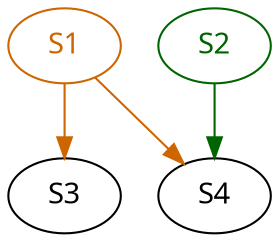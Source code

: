 digraph g {
    node [fontname = "calibri"]
    S1 [fontcolor = darkorange3, color = darkorange3]
    S2 [fontcolor = darkgreen, color = darkgreen]

    S1 -> {S3, S4} [color=darkorange3]
    S2 -> S4 [color=darkgreen]
}